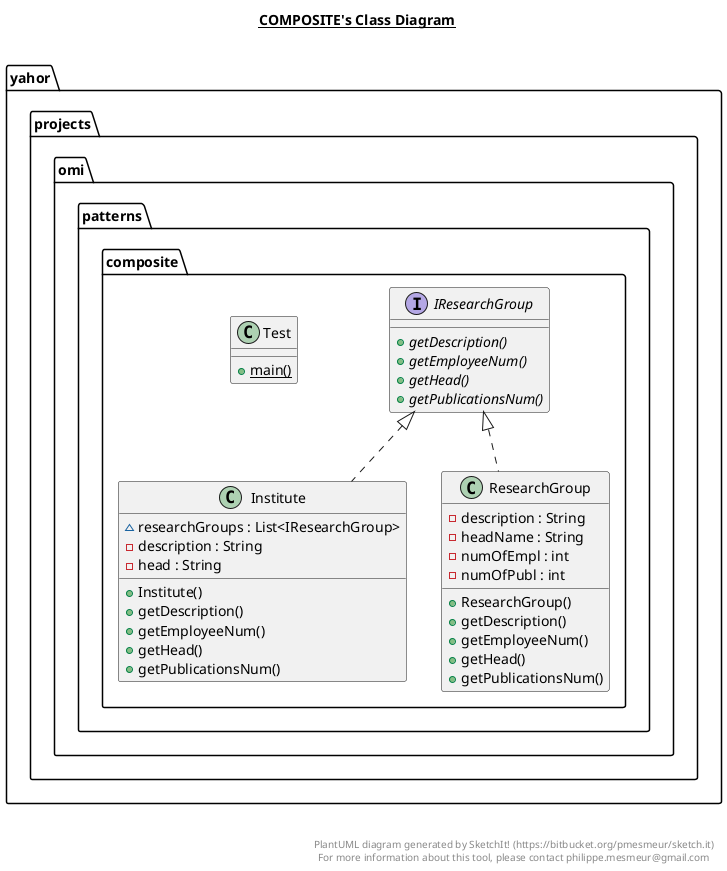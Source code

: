 @startuml

title __COMPOSITE's Class Diagram__\n

  namespace yahor.projects.omi.patterns.composite {
    interface yahor.projects.omi.patterns.composite.IResearchGroup {
        {abstract} + getDescription()
        {abstract} + getEmployeeNum()
        {abstract} + getHead()
        {abstract} + getPublicationsNum()
    }
  }
  

  namespace yahor.projects.omi.patterns.composite {
    class yahor.projects.omi.patterns.composite.Institute {
        ~ researchGroups : List<IResearchGroup>
        - description : String
        - head : String
        + Institute()
        + getDescription()
        + getEmployeeNum()
        + getHead()
        + getPublicationsNum()
    }
  }
  

  namespace yahor.projects.omi.patterns.composite {
    class yahor.projects.omi.patterns.composite.ResearchGroup {
        - description : String
        - headName : String
        - numOfEmpl : int
        - numOfPubl : int
        + ResearchGroup()
        + getDescription()
        + getEmployeeNum()
        + getHead()
        + getPublicationsNum()
    }
  }
  

  namespace yahor.projects.omi.patterns.composite {
    class yahor.projects.omi.patterns.composite.Test {
        {static} + main()
    }
  }
  

  yahor.projects.omi.patterns.composite.Institute .up.|> yahor.projects.omi.patterns.composite.IResearchGroup
  yahor.projects.omi.patterns.composite.ResearchGroup .up.|> yahor.projects.omi.patterns.composite.IResearchGroup


right footer


PlantUML diagram generated by SketchIt! (https://bitbucket.org/pmesmeur/sketch.it)
For more information about this tool, please contact philippe.mesmeur@gmail.com
endfooter

@enduml
